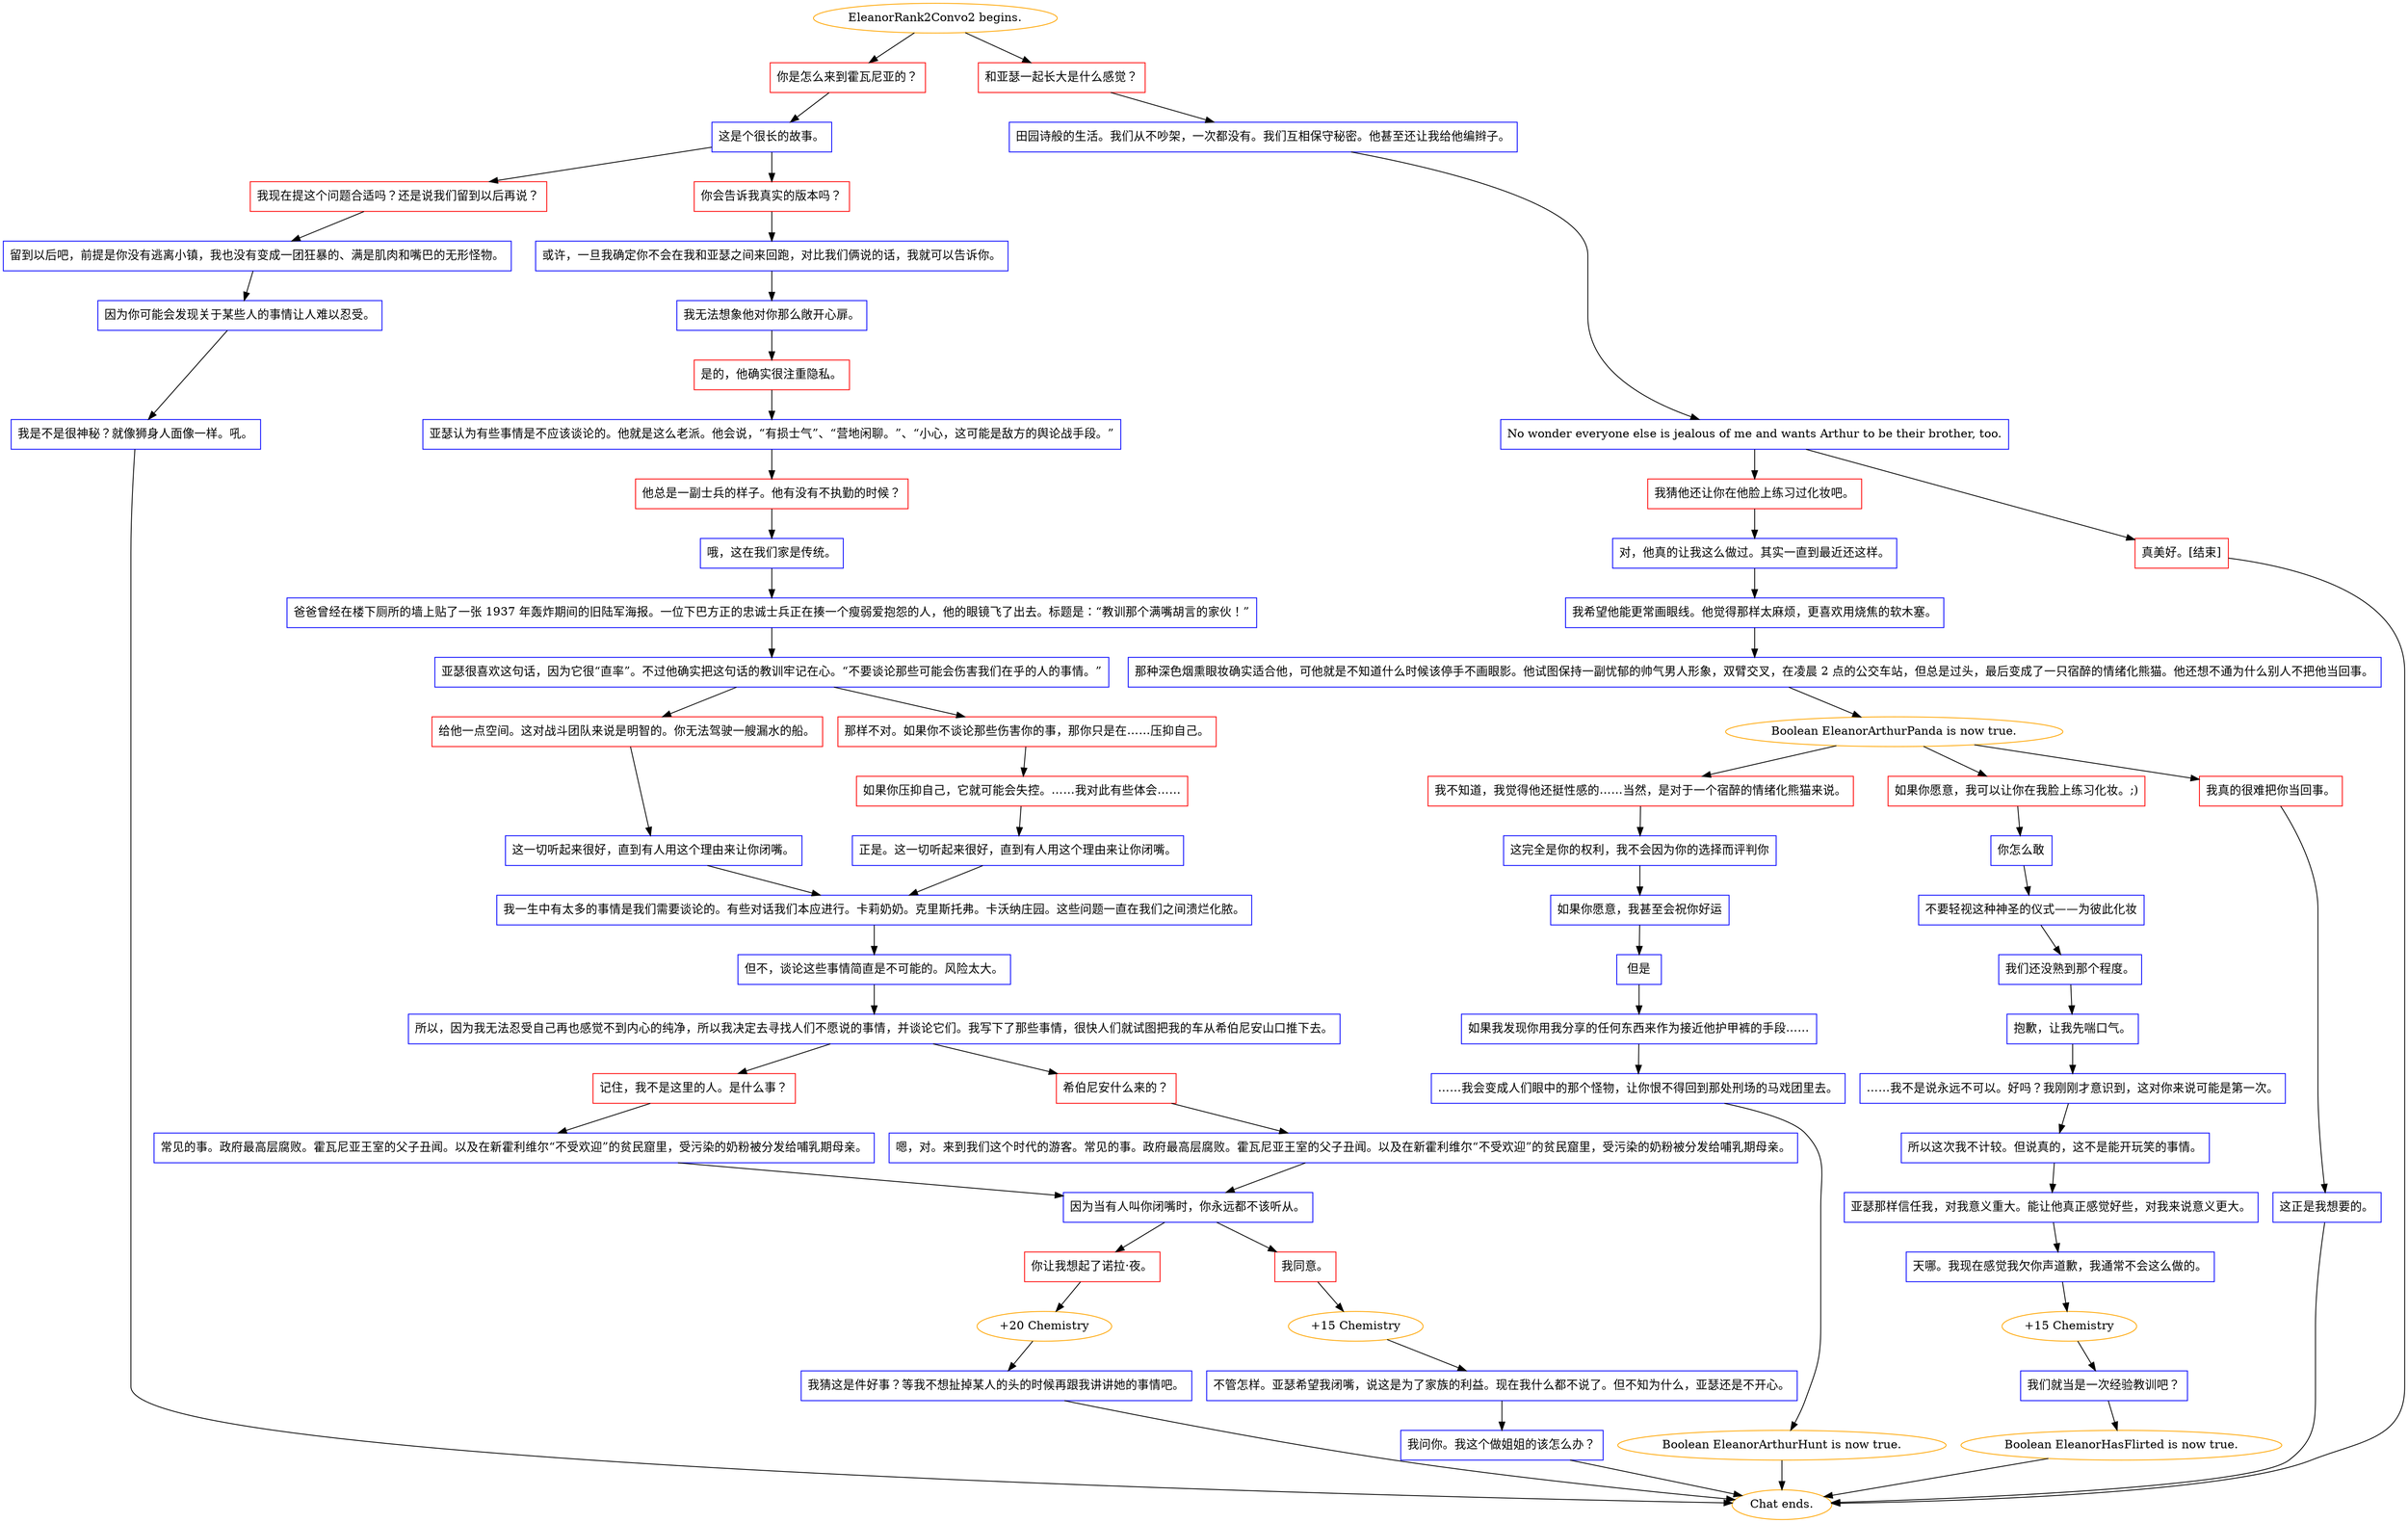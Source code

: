digraph {
	"EleanorRank2Convo2 begins." [color=orange];
		"EleanorRank2Convo2 begins." -> j2831302725;
		"EleanorRank2Convo2 begins." -> j4090597982;
	j2831302725 [label="你是怎么来到霍瓦尼亚的？",shape=box,color=red];
		j2831302725 -> j686564856;
	j4090597982 [label="和亚瑟一起长大是什么感觉？",shape=box,color=red];
		j4090597982 -> j549509036;
	j686564856 [label="这是个很长的故事。",shape=box,color=blue];
		j686564856 -> j3214929167;
		j686564856 -> j2890158151;
	j549509036 [label="田园诗般的生活。我们从不吵架，一次都没有。我们互相保守秘密。他甚至还让我给他编辫子。",shape=box,color=blue];
		j549509036 -> j2439140293;
	j3214929167 [label="我现在提这个问题合适吗？还是说我们留到以后再说？",shape=box,color=red];
		j3214929167 -> j2768194608;
	j2890158151 [label="你会告诉我真实的版本吗？",shape=box,color=red];
		j2890158151 -> j2568785401;
	j2439140293 [label="No wonder everyone else is jealous of me and wants Arthur to be their brother, too.",shape=box,color=blue];
		j2439140293 -> j8502690;
		j2439140293 -> j314622051;
	j2768194608 [label="留到以后吧，前提是你没有逃离小镇，我也没有变成一团狂暴的、满是肌肉和嘴巴的无形怪物。",shape=box,color=blue];
		j2768194608 -> j2370139551;
	j2568785401 [label="或许，一旦我确定你不会在我和亚瑟之间来回跑，对比我们俩说的话，我就可以告诉你。",shape=box,color=blue];
		j2568785401 -> j2140572153;
	j8502690 [label="我猜他还让你在他脸上练习过化妆吧。",shape=box,color=red];
		j8502690 -> j4200408984;
	j314622051 [label="真美好。[结束]",shape=box,color=red];
		j314622051 -> "Chat ends.";
	j2370139551 [label="因为你可能会发现关于某些人的事情让人难以忍受。",shape=box,color=blue];
		j2370139551 -> j705050193;
	j2140572153 [label="我无法想象他对你那么敞开心扉。",shape=box,color=blue];
		j2140572153 -> j2414688381;
	j4200408984 [label="对，他真的让我这么做过。其实一直到最近还这样。",shape=box,color=blue];
		j4200408984 -> j3757896406;
	"Chat ends." [color=orange];
	j705050193 [label="我是不是很神秘？就像狮身人面像一样。吼。",shape=box,color=blue];
		j705050193 -> "Chat ends.";
	j2414688381 [label="是的，他确实很注重隐私。",shape=box,color=red];
		j2414688381 -> j1985330869;
	j3757896406 [label="我希望他能更常画眼线。他觉得那样太麻烦，更喜欢用烧焦的软木塞。",shape=box,color=blue];
		j3757896406 -> j4261475604;
	j1985330869 [label="亚瑟认为有些事情是不应该谈论的。他就是这么老派。他会说，“有损士气”、“营地闲聊。”、“小心，这可能是敌方的舆论战手段。”",shape=box,color=blue];
		j1985330869 -> j2254416688;
	j4261475604 [label="那种深色烟熏眼妆确实适合他，可他就是不知道什么时候该停手不画眼影。他试图保持一副忧郁的帅气男人形象，双臂交叉，在凌晨 2 点的公交车站，但总是过头，最后变成了一只宿醉的情绪化熊猫。他还想不通为什么别人不把他当回事。",shape=box,color=blue];
		j4261475604 -> j2028436175;
	j2254416688 [label="他总是一副士兵的样子。他有没有不执勤的时候？",shape=box,color=red];
		j2254416688 -> j3268884218;
	j2028436175 [label="Boolean EleanorArthurPanda is now true.",color=orange];
		j2028436175 -> j2580377011;
		j2028436175 -> j539249854;
		j2028436175 -> j4268614461;
	j3268884218 [label="哦，这在我们家是传统。",shape=box,color=blue];
		j3268884218 -> j3767044284;
	j2580377011 [label="我不知道，我觉得他还挺性感的……当然，是对于一个宿醉的情绪化熊猫来说。",shape=box,color=red];
		j2580377011 -> j2063771872;
	j539249854 [label="如果你愿意，我可以让你在我脸上练习化妆。;)",shape=box,color=red];
		j539249854 -> j1329331359;
	j4268614461 [label="我真的很难把你当回事。",shape=box,color=red];
		j4268614461 -> j795676950;
	j3767044284 [label="爸爸曾经在楼下厕所的墙上贴了一张 1937 年轰炸期间的旧陆军海报。一位下巴方正的忠诚士兵正在揍一个瘦弱爱抱怨的人，他的眼镜飞了出去。标题是：“教训那个满嘴胡言的家伙！”",shape=box,color=blue];
		j3767044284 -> j4081069332;
	j2063771872 [label="这完全是你的权利，我不会因为你的选择而评判你",shape=box,color=blue];
		j2063771872 -> j29594558;
	j1329331359 [label="你怎么敢",shape=box,color=blue];
		j1329331359 -> j1945966352;
	j795676950 [label="这正是我想要的。",shape=box,color=blue];
		j795676950 -> "Chat ends.";
	j4081069332 [label="亚瑟很喜欢这句话，因为它很“直率”。不过他确实把这句话的教训牢记在心。“不要谈论那些可能会伤害我们在乎的人的事情。”",shape=box,color=blue];
		j4081069332 -> j1764780469;
		j4081069332 -> j626542553;
	j29594558 [label="如果你愿意，我甚至会祝你好运",shape=box,color=blue];
		j29594558 -> j2684732747;
	j1945966352 [label="不要轻视这种神圣的仪式——为彼此化妆",shape=box,color=blue];
		j1945966352 -> j313877978;
	j1764780469 [label="给他一点空间。这对战斗团队来说是明智的。你无法驾驶一艘漏水的船。",shape=box,color=red];
		j1764780469 -> j3899309472;
	j626542553 [label="那样不对。如果你不谈论那些伤害你的事，那你只是在……压抑自己。",shape=box,color=red];
		j626542553 -> j1540843554;
	j2684732747 [label="但是",shape=box,color=blue];
		j2684732747 -> j2301480409;
	j313877978 [label="我们还没熟到那个程度。",shape=box,color=blue];
		j313877978 -> j143185605;
	j3899309472 [label="这一切听起来很好，直到有人用这个理由来让你闭嘴。",shape=box,color=blue];
		j3899309472 -> j2638226637;
	j1540843554 [label="如果你压抑自己，它就可能会失控。……我对此有些体会……",shape=box,color=red];
		j1540843554 -> j3251231293;
	j2301480409 [label="如果我发现你用我分享的任何东西来作为接近他护甲裤的手段……",shape=box,color=blue];
		j2301480409 -> j3788507923;
	j143185605 [label="抱歉，让我先喘口气。",shape=box,color=blue];
		j143185605 -> j3393554453;
	j2638226637 [label="我一生中有太多的事情是我们需要谈论的。有些对话我们本应进行。卡莉奶奶。克里斯托弗。卡沃纳庄园。这些问题一直在我们之间溃烂化脓。",shape=box,color=blue];
		j2638226637 -> j1814801247;
	j3251231293 [label="正是。这一切听起来很好，直到有人用这个理由来让你闭嘴。",shape=box,color=blue];
		j3251231293 -> j2638226637;
	j3788507923 [label="……我会变成人们眼中的那个怪物，让你恨不得回到那处刑场的马戏团里去。",shape=box,color=blue];
		j3788507923 -> j3950233270;
	j3393554453 [label="……我不是说永远不可以。好吗？我刚刚才意识到，这对你来说可能是第一次。",shape=box,color=blue];
		j3393554453 -> j1917143063;
	j1814801247 [label="但不，谈论这些事情简直是不可能的。风险太大。",shape=box,color=blue];
		j1814801247 -> j1581897306;
	j3950233270 [label="Boolean EleanorArthurHunt is now true.",color=orange];
		j3950233270 -> "Chat ends.";
	j1917143063 [label="所以这次我不计较。但说真的，这不是能开玩笑的事情。",shape=box,color=blue];
		j1917143063 -> j488510321;
	j1581897306 [label="所以，因为我无法忍受自己再也感觉不到内心的纯净，所以我决定去寻找人们不愿说的事情，并谈论它们。我写下了那些事情，很快人们就试图把我的车从希伯尼安山口推下去。",shape=box,color=blue];
		j1581897306 -> j3576708943;
		j1581897306 -> j1062023704;
	j488510321 [label="亚瑟那样信任我，对我意义重大。能让他真正感觉好些，对我来说意义更大。",shape=box,color=blue];
		j488510321 -> j2396770478;
	j3576708943 [label="记住，我不是这里的人。是什么事？",shape=box,color=red];
		j3576708943 -> j2191661754;
	j1062023704 [label="希伯尼安什么来的？",shape=box,color=red];
		j1062023704 -> j1663398753;
	j2396770478 [label="天哪。我现在感觉我欠你声道歉，我通常不会这么做的。",shape=box,color=blue];
		j2396770478 -> j55550890;
	j2191661754 [label="常见的事。政府最高层腐败。霍瓦尼亚王室的父子丑闻。以及在新霍利维尔“不受欢迎”的贫民窟里，受污染的奶粉被分发给哺乳期母亲。",shape=box,color=blue];
		j2191661754 -> j1007362289;
	j1663398753 [label="嗯，对。来到我们这个时代的游客。常见的事。政府最高层腐败。霍瓦尼亚王室的父子丑闻。以及在新霍利维尔“不受欢迎”的贫民窟里，受污染的奶粉被分发给哺乳期母亲。",shape=box,color=blue];
		j1663398753 -> j1007362289;
	j55550890 [label="+15 Chemistry",color=orange];
		j55550890 -> j2989164878;
	j1007362289 [label="因为当有人叫你闭嘴时，你永远都不该听从。",shape=box,color=blue];
		j1007362289 -> j1347062383;
		j1007362289 -> j1042258451;
	j2989164878 [label="我们就当是一次经验教训吧？",shape=box,color=blue];
		j2989164878 -> j2274281782;
	j1347062383 [label="你让我想起了诺拉·夜。",shape=box,color=red];
		j1347062383 -> j1348355108;
	j1042258451 [label="我同意。",shape=box,color=red];
		j1042258451 -> j1363903172;
	j2274281782 [label="Boolean EleanorHasFlirted is now true.",color=orange];
		j2274281782 -> "Chat ends.";
	j1348355108 [label="+20 Chemistry",color=orange];
		j1348355108 -> j580859381;
	j1363903172 [label="+15 Chemistry",color=orange];
		j1363903172 -> j1911530780;
	j580859381 [label="我猜这是件好事？等我不想扯掉某人的头的时候再跟我讲讲她的事情吧。",shape=box,color=blue];
		j580859381 -> "Chat ends.";
	j1911530780 [label="不管怎样。亚瑟希望我闭嘴，说这是为了家族的利益。现在我什么都不说了。但不知为什么，亚瑟还是不开心。",shape=box,color=blue];
		j1911530780 -> j3846066026;
	j3846066026 [label="我问你。我这个做姐姐的该怎么办？",shape=box,color=blue];
		j3846066026 -> "Chat ends.";
}
